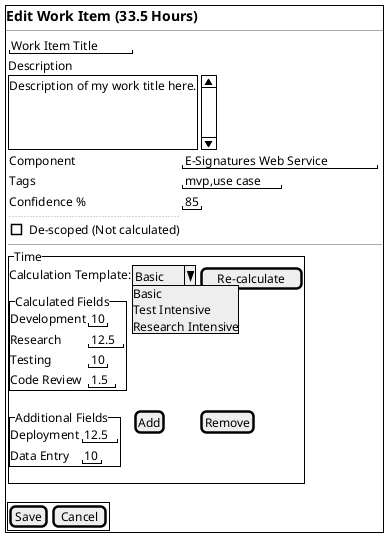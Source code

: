 @startsalt " Edit Work Item"

    {+
        == Edit Work Item (33.5 Hours)
        ---
        {
            {
                "Work Item Title"
                Description 
                {SI 
                    Description of my work title here. 
                    .
                    .
                    .
                }
                {
                    Component | "E-Signatures Web Service"
                    Tags | "mvp,use case"
                    Confidence % | "85"
                    ...
                    [] De-scoped (Not calculated)
                }
                ---
                {^"Time"
                    Calculation Template: | ^Basic ^Basic ^Test Intensive ^Research Intensive^  | [Re-calculate]
                    {^"Calculated Fields"
                        Development | "10"
                        Research | "12.5"
                        Testing | "10"
                        Code Review | "1.5"
                    }
                    {^"Additional Fields"
                        Deployment | "12.5"
                        Data Entry | "10"
                    } | [Add] | [Remove]
                }
                
            }
            {+
                [Save] | [Cancel]
            }
        }
    }
@endsalt
